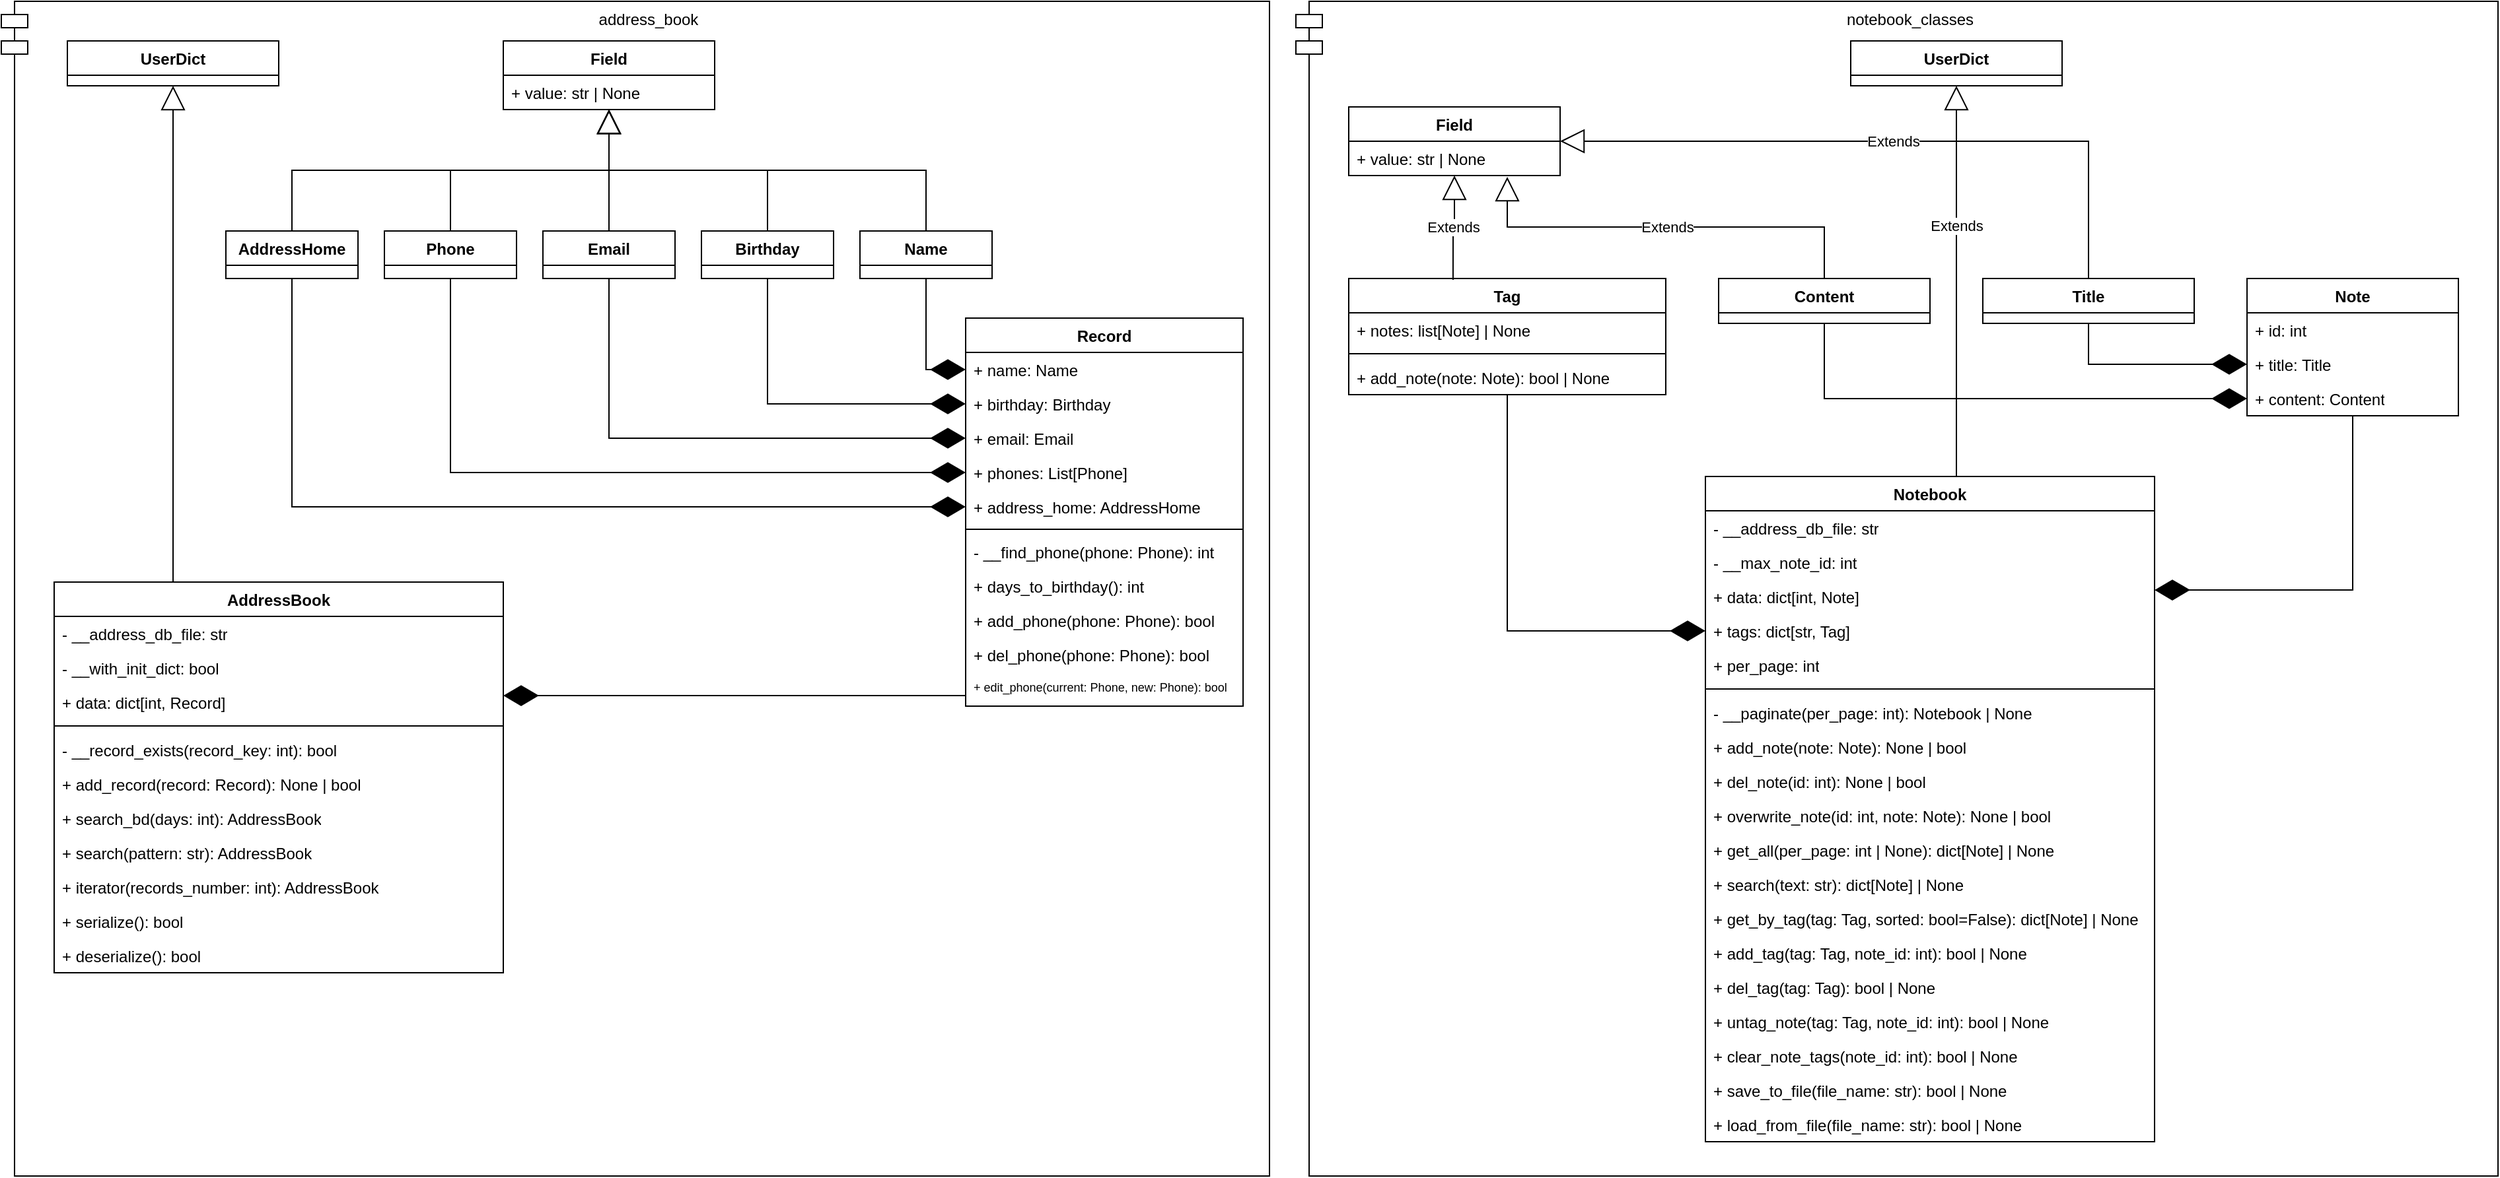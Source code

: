 <mxfile version="21.1.2" type="github">
  <diagram name="Page-1" id="e7e014a7-5840-1c2e-5031-d8a46d1fe8dd">
    <mxGraphModel dx="2101" dy="1390" grid="1" gridSize="10" guides="1" tooltips="1" connect="1" arrows="1" fold="1" page="1" pageScale="1" pageWidth="1169" pageHeight="826" background="none" math="0" shadow="0">
      <root>
        <mxCell id="0" />
        <mxCell id="1" parent="0" />
        <mxCell id="gKWf8svU3lvWC4O9m-Wb-16" value="" style="group" vertex="1" connectable="0" parent="1">
          <mxGeometry x="900" y="-400" width="910" height="890" as="geometry" />
        </mxCell>
        <mxCell id="gKWf8svU3lvWC4O9m-Wb-1" value="&lt;div&gt;notebook_classes&lt;/div&gt;&lt;div&gt;&lt;br&gt;&lt;/div&gt;" style="shape=module;align=left;spacingLeft=20;align=center;verticalAlign=top;whiteSpace=wrap;html=1;" vertex="1" parent="gKWf8svU3lvWC4O9m-Wb-16">
          <mxGeometry width="910" height="890" as="geometry" />
        </mxCell>
        <mxCell id="VGOBlKjqHN4MHqmhBKWz-45" value="Note" style="swimlane;fontStyle=1;align=center;verticalAlign=top;childLayout=stackLayout;horizontal=1;startSize=26;horizontalStack=0;resizeParent=1;resizeParentMax=0;resizeLast=0;collapsible=1;marginBottom=0;whiteSpace=wrap;html=1;" parent="gKWf8svU3lvWC4O9m-Wb-16" vertex="1">
          <mxGeometry x="720" y="210" width="160" height="104" as="geometry">
            <mxRectangle x="810" y="327" width="70" height="30" as="alternateBounds" />
          </mxGeometry>
        </mxCell>
        <mxCell id="VGOBlKjqHN4MHqmhBKWz-78" value="&lt;div&gt;+ id: int&lt;br&gt;&lt;/div&gt;" style="text;strokeColor=none;fillColor=none;align=left;verticalAlign=top;spacingLeft=4;spacingRight=4;overflow=hidden;rotatable=0;points=[[0,0.5],[1,0.5]];portConstraint=eastwest;whiteSpace=wrap;html=1;" parent="VGOBlKjqHN4MHqmhBKWz-45" vertex="1">
          <mxGeometry y="26" width="160" height="26" as="geometry" />
        </mxCell>
        <mxCell id="VGOBlKjqHN4MHqmhBKWz-70" value="&lt;div&gt;+ title: Title&lt;/div&gt;" style="text;strokeColor=none;fillColor=none;align=left;verticalAlign=top;spacingLeft=4;spacingRight=4;overflow=hidden;rotatable=0;points=[[0,0.5],[1,0.5]];portConstraint=eastwest;whiteSpace=wrap;html=1;" parent="VGOBlKjqHN4MHqmhBKWz-45" vertex="1">
          <mxGeometry y="52" width="160" height="26" as="geometry" />
        </mxCell>
        <mxCell id="VGOBlKjqHN4MHqmhBKWz-71" value="&lt;div&gt;+ content: Content&lt;br&gt;&lt;/div&gt;" style="text;strokeColor=none;fillColor=none;align=left;verticalAlign=top;spacingLeft=4;spacingRight=4;overflow=hidden;rotatable=0;points=[[0,0.5],[1,0.5]];portConstraint=eastwest;whiteSpace=wrap;html=1;" parent="VGOBlKjqHN4MHqmhBKWz-45" vertex="1">
          <mxGeometry y="78" width="160" height="26" as="geometry" />
        </mxCell>
        <mxCell id="VGOBlKjqHN4MHqmhBKWz-49" value="&lt;div&gt;Notebook&lt;/div&gt;" style="swimlane;fontStyle=1;align=center;verticalAlign=top;childLayout=stackLayout;horizontal=1;startSize=26;horizontalStack=0;resizeParent=1;resizeParentMax=0;resizeLast=0;collapsible=1;marginBottom=0;whiteSpace=wrap;html=1;" parent="gKWf8svU3lvWC4O9m-Wb-16" vertex="1">
          <mxGeometry x="310" y="360" width="340" height="504" as="geometry" />
        </mxCell>
        <mxCell id="VGOBlKjqHN4MHqmhBKWz-95" value="- __address_db_file: str" style="text;strokeColor=none;fillColor=none;align=left;verticalAlign=top;spacingLeft=4;spacingRight=4;overflow=hidden;rotatable=0;points=[[0,0.5],[1,0.5]];portConstraint=eastwest;whiteSpace=wrap;html=1;" parent="VGOBlKjqHN4MHqmhBKWz-49" vertex="1">
          <mxGeometry y="26" width="340" height="26" as="geometry" />
        </mxCell>
        <mxCell id="gKWf8svU3lvWC4O9m-Wb-11" value="- __max_note_id: int" style="text;strokeColor=none;fillColor=none;align=left;verticalAlign=top;spacingLeft=4;spacingRight=4;overflow=hidden;rotatable=0;points=[[0,0.5],[1,0.5]];portConstraint=eastwest;whiteSpace=wrap;html=1;" vertex="1" parent="VGOBlKjqHN4MHqmhBKWz-49">
          <mxGeometry y="52" width="340" height="26" as="geometry" />
        </mxCell>
        <mxCell id="VGOBlKjqHN4MHqmhBKWz-104" value="+ data: dict[int, Note]" style="text;strokeColor=none;fillColor=none;align=left;verticalAlign=top;spacingLeft=4;spacingRight=4;overflow=hidden;rotatable=0;points=[[0,0.5],[1,0.5]];portConstraint=eastwest;whiteSpace=wrap;html=1;" parent="VGOBlKjqHN4MHqmhBKWz-49" vertex="1">
          <mxGeometry y="78" width="340" height="26" as="geometry" />
        </mxCell>
        <mxCell id="VGOBlKjqHN4MHqmhBKWz-96" value="&lt;div&gt;+ tags: dict[str, Tag]&lt;br&gt;&lt;/div&gt;" style="text;strokeColor=none;fillColor=none;align=left;verticalAlign=top;spacingLeft=4;spacingRight=4;overflow=hidden;rotatable=0;points=[[0,0.5],[1,0.5]];portConstraint=eastwest;whiteSpace=wrap;html=1;" parent="VGOBlKjqHN4MHqmhBKWz-49" vertex="1">
          <mxGeometry y="104" width="340" height="26" as="geometry" />
        </mxCell>
        <mxCell id="VGOBlKjqHN4MHqmhBKWz-108" value="&lt;div&gt;+ per_page: int&lt;br&gt;&lt;/div&gt;" style="text;strokeColor=none;fillColor=none;align=left;verticalAlign=top;spacingLeft=4;spacingRight=4;overflow=hidden;rotatable=0;points=[[0,0.5],[1,0.5]];portConstraint=eastwest;whiteSpace=wrap;html=1;" parent="VGOBlKjqHN4MHqmhBKWz-49" vertex="1">
          <mxGeometry y="130" width="340" height="26" as="geometry" />
        </mxCell>
        <mxCell id="VGOBlKjqHN4MHqmhBKWz-89" value="" style="line;strokeWidth=1;fillColor=none;align=left;verticalAlign=middle;spacingTop=-1;spacingLeft=3;spacingRight=3;rotatable=0;labelPosition=right;points=[];portConstraint=eastwest;strokeColor=inherit;" parent="VGOBlKjqHN4MHqmhBKWz-49" vertex="1">
          <mxGeometry y="156" width="340" height="10" as="geometry" />
        </mxCell>
        <mxCell id="VGOBlKjqHN4MHqmhBKWz-87" value="- __paginate(per_page: int):  Notebook | None" style="text;strokeColor=none;fillColor=none;align=left;verticalAlign=top;spacingLeft=4;spacingRight=4;overflow=hidden;rotatable=0;points=[[0,0.5],[1,0.5]];portConstraint=eastwest;whiteSpace=wrap;html=1;" parent="VGOBlKjqHN4MHqmhBKWz-49" vertex="1">
          <mxGeometry y="166" width="340" height="26" as="geometry" />
        </mxCell>
        <mxCell id="VGOBlKjqHN4MHqmhBKWz-106" value="+ add_note(note: Note): None | bool" style="text;strokeColor=none;fillColor=none;align=left;verticalAlign=top;spacingLeft=4;spacingRight=4;overflow=hidden;rotatable=0;points=[[0,0.5],[1,0.5]];portConstraint=eastwest;whiteSpace=wrap;html=1;" parent="VGOBlKjqHN4MHqmhBKWz-49" vertex="1">
          <mxGeometry y="192" width="340" height="26" as="geometry" />
        </mxCell>
        <mxCell id="VGOBlKjqHN4MHqmhBKWz-88" value="+ del_note(id: int): None | bool" style="text;strokeColor=none;fillColor=none;align=left;verticalAlign=top;spacingLeft=4;spacingRight=4;overflow=hidden;rotatable=0;points=[[0,0.5],[1,0.5]];portConstraint=eastwest;whiteSpace=wrap;html=1;" parent="VGOBlKjqHN4MHqmhBKWz-49" vertex="1">
          <mxGeometry y="218" width="340" height="26" as="geometry" />
        </mxCell>
        <mxCell id="VGOBlKjqHN4MHqmhBKWz-92" value="+ overwrite_note(id: int, note: Note): None | bool" style="text;strokeColor=none;fillColor=none;align=left;verticalAlign=top;spacingLeft=4;spacingRight=4;overflow=hidden;rotatable=0;points=[[0,0.5],[1,0.5]];portConstraint=eastwest;whiteSpace=wrap;html=1;" parent="VGOBlKjqHN4MHqmhBKWz-49" vertex="1">
          <mxGeometry y="244" width="340" height="26" as="geometry" />
        </mxCell>
        <mxCell id="VGOBlKjqHN4MHqmhBKWz-93" value="+ get_all(per_page: int | None): dict[Note] | None" style="text;strokeColor=none;fillColor=none;align=left;verticalAlign=top;spacingLeft=4;spacingRight=4;overflow=hidden;rotatable=0;points=[[0,0.5],[1,0.5]];portConstraint=eastwest;whiteSpace=wrap;html=1;" parent="VGOBlKjqHN4MHqmhBKWz-49" vertex="1">
          <mxGeometry y="270" width="340" height="26" as="geometry" />
        </mxCell>
        <mxCell id="VGOBlKjqHN4MHqmhBKWz-94" value="+ search(text: str): dict[Note] | None" style="text;strokeColor=none;fillColor=none;align=left;verticalAlign=top;spacingLeft=4;spacingRight=4;overflow=hidden;rotatable=0;points=[[0,0.5],[1,0.5]];portConstraint=eastwest;whiteSpace=wrap;html=1;" parent="VGOBlKjqHN4MHqmhBKWz-49" vertex="1">
          <mxGeometry y="296" width="340" height="26" as="geometry" />
        </mxCell>
        <mxCell id="VGOBlKjqHN4MHqmhBKWz-52" value="+ get_by_tag(tag: Tag, sorted: bool=False): dict[Note] | None" style="text;strokeColor=none;fillColor=none;align=left;verticalAlign=top;spacingLeft=4;spacingRight=4;overflow=hidden;rotatable=0;points=[[0,0.5],[1,0.5]];portConstraint=eastwest;whiteSpace=wrap;html=1;" parent="VGOBlKjqHN4MHqmhBKWz-49" vertex="1">
          <mxGeometry y="322" width="340" height="26" as="geometry" />
        </mxCell>
        <mxCell id="VGOBlKjqHN4MHqmhBKWz-109" value="+ add_tag(tag: Tag, note_id: int): bool | None" style="text;strokeColor=none;fillColor=none;align=left;verticalAlign=top;spacingLeft=4;spacingRight=4;overflow=hidden;rotatable=0;points=[[0,0.5],[1,0.5]];portConstraint=eastwest;whiteSpace=wrap;html=1;" parent="VGOBlKjqHN4MHqmhBKWz-49" vertex="1">
          <mxGeometry y="348" width="340" height="26" as="geometry" />
        </mxCell>
        <mxCell id="VGOBlKjqHN4MHqmhBKWz-105" value="+ del_tag(tag: Tag): bool | None" style="text;strokeColor=none;fillColor=none;align=left;verticalAlign=top;spacingLeft=4;spacingRight=4;overflow=hidden;rotatable=0;points=[[0,0.5],[1,0.5]];portConstraint=eastwest;whiteSpace=wrap;html=1;" parent="VGOBlKjqHN4MHqmhBKWz-49" vertex="1">
          <mxGeometry y="374" width="340" height="26" as="geometry" />
        </mxCell>
        <mxCell id="VGOBlKjqHN4MHqmhBKWz-99" value="+ untag_note(tag: Tag, note_id: int): bool | None" style="text;strokeColor=none;fillColor=none;align=left;verticalAlign=top;spacingLeft=4;spacingRight=4;overflow=hidden;rotatable=0;points=[[0,0.5],[1,0.5]];portConstraint=eastwest;whiteSpace=wrap;html=1;" parent="VGOBlKjqHN4MHqmhBKWz-49" vertex="1">
          <mxGeometry y="400" width="340" height="26" as="geometry" />
        </mxCell>
        <mxCell id="VGOBlKjqHN4MHqmhBKWz-110" value="+ clear_note_tags(note_id: int): bool | None" style="text;strokeColor=none;fillColor=none;align=left;verticalAlign=top;spacingLeft=4;spacingRight=4;overflow=hidden;rotatable=0;points=[[0,0.5],[1,0.5]];portConstraint=eastwest;whiteSpace=wrap;html=1;" parent="VGOBlKjqHN4MHqmhBKWz-49" vertex="1">
          <mxGeometry y="426" width="340" height="26" as="geometry" />
        </mxCell>
        <mxCell id="VGOBlKjqHN4MHqmhBKWz-102" value="+ save_to_file(file_name: str): bool | None" style="text;strokeColor=none;fillColor=none;align=left;verticalAlign=top;spacingLeft=4;spacingRight=4;overflow=hidden;rotatable=0;points=[[0,0.5],[1,0.5]];portConstraint=eastwest;whiteSpace=wrap;html=1;" parent="VGOBlKjqHN4MHqmhBKWz-49" vertex="1">
          <mxGeometry y="452" width="340" height="26" as="geometry" />
        </mxCell>
        <mxCell id="VGOBlKjqHN4MHqmhBKWz-103" value="+ load_from_file(file_name: str): bool | None" style="text;strokeColor=none;fillColor=none;align=left;verticalAlign=top;spacingLeft=4;spacingRight=4;overflow=hidden;rotatable=0;points=[[0,0.5],[1,0.5]];portConstraint=eastwest;whiteSpace=wrap;html=1;" parent="VGOBlKjqHN4MHqmhBKWz-49" vertex="1">
          <mxGeometry y="478" width="340" height="26" as="geometry" />
        </mxCell>
        <mxCell id="VGOBlKjqHN4MHqmhBKWz-53" value="Tag" style="swimlane;fontStyle=1;align=center;verticalAlign=top;childLayout=stackLayout;horizontal=1;startSize=26;horizontalStack=0;resizeParent=1;resizeParentMax=0;resizeLast=0;collapsible=1;marginBottom=0;whiteSpace=wrap;html=1;" parent="gKWf8svU3lvWC4O9m-Wb-16" vertex="1">
          <mxGeometry x="40" y="210" width="240" height="88" as="geometry" />
        </mxCell>
        <mxCell id="VGOBlKjqHN4MHqmhBKWz-98" value="&lt;div&gt;+ notes: list[Note] | None&lt;br&gt;&lt;/div&gt;" style="text;strokeColor=none;fillColor=none;align=left;verticalAlign=top;spacingLeft=4;spacingRight=4;overflow=hidden;rotatable=0;points=[[0,0.5],[1,0.5]];portConstraint=eastwest;whiteSpace=wrap;html=1;" parent="VGOBlKjqHN4MHqmhBKWz-53" vertex="1">
          <mxGeometry y="26" width="240" height="26" as="geometry" />
        </mxCell>
        <mxCell id="VGOBlKjqHN4MHqmhBKWz-101" value="" style="line;strokeWidth=1;fillColor=none;align=left;verticalAlign=middle;spacingTop=-1;spacingLeft=3;spacingRight=3;rotatable=0;labelPosition=right;points=[];portConstraint=eastwest;strokeColor=inherit;" parent="VGOBlKjqHN4MHqmhBKWz-53" vertex="1">
          <mxGeometry y="52" width="240" height="10" as="geometry" />
        </mxCell>
        <mxCell id="VGOBlKjqHN4MHqmhBKWz-100" value="+ add_note(note: Note): bool | None" style="text;strokeColor=none;fillColor=none;align=left;verticalAlign=top;spacingLeft=4;spacingRight=4;overflow=hidden;rotatable=0;points=[[0,0.5],[1,0.5]];portConstraint=eastwest;whiteSpace=wrap;html=1;" parent="VGOBlKjqHN4MHqmhBKWz-53" vertex="1">
          <mxGeometry y="62" width="240" height="26" as="geometry" />
        </mxCell>
        <mxCell id="VGOBlKjqHN4MHqmhBKWz-57" value="Field" style="swimlane;fontStyle=1;align=center;verticalAlign=top;childLayout=stackLayout;horizontal=1;startSize=26;horizontalStack=0;resizeParent=1;resizeParentMax=0;resizeLast=0;collapsible=1;marginBottom=0;whiteSpace=wrap;html=1;" parent="gKWf8svU3lvWC4O9m-Wb-16" vertex="1">
          <mxGeometry x="40" y="80" width="160" height="52" as="geometry" />
        </mxCell>
        <mxCell id="VGOBlKjqHN4MHqmhBKWz-58" value="+ value: str | None" style="text;strokeColor=none;fillColor=none;align=left;verticalAlign=top;spacingLeft=4;spacingRight=4;overflow=hidden;rotatable=0;points=[[0,0.5],[1,0.5]];portConstraint=eastwest;whiteSpace=wrap;html=1;" parent="VGOBlKjqHN4MHqmhBKWz-57" vertex="1">
          <mxGeometry y="26" width="160" height="26" as="geometry" />
        </mxCell>
        <mxCell id="VGOBlKjqHN4MHqmhBKWz-61" value="Title" style="swimlane;fontStyle=1;align=center;verticalAlign=top;childLayout=stackLayout;horizontal=1;startSize=26;horizontalStack=0;resizeParent=1;resizeParentMax=0;resizeLast=0;collapsible=1;marginBottom=0;whiteSpace=wrap;html=1;" parent="gKWf8svU3lvWC4O9m-Wb-16" vertex="1">
          <mxGeometry x="520" y="210" width="160" height="34" as="geometry" />
        </mxCell>
        <mxCell id="VGOBlKjqHN4MHqmhBKWz-65" value="Extends" style="endArrow=block;endSize=16;endFill=0;html=1;rounded=0;exitX=0.329;exitY=0.011;exitDx=0;exitDy=0;exitPerimeter=0;edgeStyle=orthogonalEdgeStyle;" parent="gKWf8svU3lvWC4O9m-Wb-16" source="VGOBlKjqHN4MHqmhBKWz-53" target="VGOBlKjqHN4MHqmhBKWz-57" edge="1">
          <mxGeometry width="160" relative="1" as="geometry">
            <mxPoint x="500" y="470" as="sourcePoint" />
            <mxPoint x="660" y="470" as="targetPoint" />
          </mxGeometry>
        </mxCell>
        <mxCell id="VGOBlKjqHN4MHqmhBKWz-66" value="Extends" style="endArrow=block;endSize=16;endFill=0;html=1;rounded=0;orthogonal=0;noJump=0;bendable=1;edgeStyle=orthogonalEdgeStyle;" parent="gKWf8svU3lvWC4O9m-Wb-16" source="VGOBlKjqHN4MHqmhBKWz-61" target="VGOBlKjqHN4MHqmhBKWz-57" edge="1">
          <mxGeometry width="160" relative="1" as="geometry">
            <mxPoint x="370" y="410" as="sourcePoint" />
            <mxPoint x="250" y="290" as="targetPoint" />
            <Array as="points">
              <mxPoint x="600" y="106" />
            </Array>
          </mxGeometry>
        </mxCell>
        <mxCell id="VGOBlKjqHN4MHqmhBKWz-67" value="&lt;div&gt;Content&lt;/div&gt;" style="swimlane;fontStyle=1;align=center;verticalAlign=top;childLayout=stackLayout;horizontal=1;startSize=26;horizontalStack=0;resizeParent=1;resizeParentMax=0;resizeLast=0;collapsible=1;marginBottom=0;whiteSpace=wrap;html=1;" parent="gKWf8svU3lvWC4O9m-Wb-16" vertex="1">
          <mxGeometry x="320" y="210" width="160" height="34" as="geometry" />
        </mxCell>
        <mxCell id="VGOBlKjqHN4MHqmhBKWz-68" value="Extends" style="endArrow=block;endSize=16;endFill=0;html=1;rounded=0;exitX=0.5;exitY=0;exitDx=0;exitDy=0;entryX=0.75;entryY=1.038;entryDx=0;entryDy=0;entryPerimeter=0;edgeStyle=orthogonalEdgeStyle;" parent="gKWf8svU3lvWC4O9m-Wb-16" source="VGOBlKjqHN4MHqmhBKWz-67" target="VGOBlKjqHN4MHqmhBKWz-58" edge="1">
          <mxGeometry width="160" relative="1" as="geometry">
            <mxPoint x="780" y="168" as="sourcePoint" />
            <mxPoint x="200" y="170" as="targetPoint" />
          </mxGeometry>
        </mxCell>
        <mxCell id="gKWf8svU3lvWC4O9m-Wb-6" value="" style="endArrow=diamondThin;endFill=1;endSize=24;html=1;rounded=0;entryX=0;entryY=0.5;entryDx=0;entryDy=0;exitX=0.5;exitY=1;exitDx=0;exitDy=0;edgeStyle=orthogonalEdgeStyle;" edge="1" parent="gKWf8svU3lvWC4O9m-Wb-16" source="VGOBlKjqHN4MHqmhBKWz-61" target="VGOBlKjqHN4MHqmhBKWz-70">
          <mxGeometry width="160" relative="1" as="geometry">
            <mxPoint x="150" y="460" as="sourcePoint" />
            <mxPoint x="310" y="460" as="targetPoint" />
          </mxGeometry>
        </mxCell>
        <mxCell id="gKWf8svU3lvWC4O9m-Wb-7" value="" style="endArrow=diamondThin;endFill=1;endSize=24;html=1;rounded=0;entryX=0;entryY=0.5;entryDx=0;entryDy=0;exitX=0.5;exitY=1;exitDx=0;exitDy=0;edgeStyle=orthogonalEdgeStyle;" edge="1" parent="gKWf8svU3lvWC4O9m-Wb-16" source="VGOBlKjqHN4MHqmhBKWz-67" target="VGOBlKjqHN4MHqmhBKWz-71">
          <mxGeometry width="160" relative="1" as="geometry">
            <mxPoint x="610" y="254" as="sourcePoint" />
            <mxPoint x="730" y="285" as="targetPoint" />
          </mxGeometry>
        </mxCell>
        <mxCell id="gKWf8svU3lvWC4O9m-Wb-10" value="" style="endArrow=diamondThin;endFill=1;endSize=24;html=1;rounded=0;edgeStyle=orthogonalEdgeStyle;entryX=1;entryY=0.308;entryDx=0;entryDy=0;entryPerimeter=0;" edge="1" parent="gKWf8svU3lvWC4O9m-Wb-16" source="VGOBlKjqHN4MHqmhBKWz-45" target="VGOBlKjqHN4MHqmhBKWz-104">
          <mxGeometry width="160" relative="1" as="geometry">
            <mxPoint x="410" y="254" as="sourcePoint" />
            <mxPoint x="730" y="311" as="targetPoint" />
            <Array as="points" />
          </mxGeometry>
        </mxCell>
        <mxCell id="gKWf8svU3lvWC4O9m-Wb-12" value="&lt;div&gt;UserDict&lt;/div&gt;" style="swimlane;fontStyle=1;align=center;verticalAlign=top;childLayout=stackLayout;horizontal=1;startSize=26;horizontalStack=0;resizeParent=1;resizeParentMax=0;resizeLast=0;collapsible=1;marginBottom=0;whiteSpace=wrap;html=1;" vertex="1" parent="gKWf8svU3lvWC4O9m-Wb-16">
          <mxGeometry x="420" y="30" width="160" height="34" as="geometry" />
        </mxCell>
        <mxCell id="gKWf8svU3lvWC4O9m-Wb-14" value="Extends" style="endArrow=block;endSize=16;endFill=0;html=1;rounded=0;orthogonal=0;noJump=0;bendable=1;" edge="1" parent="gKWf8svU3lvWC4O9m-Wb-16" target="gKWf8svU3lvWC4O9m-Wb-12">
          <mxGeometry x="0.284" width="160" relative="1" as="geometry">
            <mxPoint x="500" y="360" as="sourcePoint" />
            <mxPoint x="773" y="64" as="targetPoint" />
            <mxPoint as="offset" />
          </mxGeometry>
        </mxCell>
        <mxCell id="gKWf8svU3lvWC4O9m-Wb-15" value="" style="endArrow=diamondThin;endFill=1;endSize=24;html=1;rounded=0;edgeStyle=orthogonalEdgeStyle;entryX=0;entryY=0.5;entryDx=0;entryDy=0;" edge="1" parent="gKWf8svU3lvWC4O9m-Wb-16" source="VGOBlKjqHN4MHqmhBKWz-53" target="VGOBlKjqHN4MHqmhBKWz-96">
          <mxGeometry width="160" relative="1" as="geometry">
            <mxPoint x="810" y="324" as="sourcePoint" />
            <mxPoint x="660" y="456" as="targetPoint" />
            <Array as="points" />
          </mxGeometry>
        </mxCell>
        <mxCell id="gKWf8svU3lvWC4O9m-Wb-19" value="address_book" style="shape=module;align=left;spacingLeft=20;align=center;verticalAlign=top;whiteSpace=wrap;html=1;fillColor=default;" vertex="1" parent="1">
          <mxGeometry x="-80" y="-400" width="960" height="890" as="geometry" />
        </mxCell>
        <mxCell id="gKWf8svU3lvWC4O9m-Wb-20" value="Record" style="swimlane;fontStyle=1;align=center;verticalAlign=top;childLayout=stackLayout;horizontal=1;startSize=26;horizontalStack=0;resizeParent=1;resizeParentMax=0;resizeLast=0;collapsible=1;marginBottom=0;whiteSpace=wrap;html=1;" vertex="1" parent="1">
          <mxGeometry x="650" y="-160" width="210" height="294" as="geometry">
            <mxRectangle x="810" y="327" width="70" height="30" as="alternateBounds" />
          </mxGeometry>
        </mxCell>
        <mxCell id="gKWf8svU3lvWC4O9m-Wb-22" value="&lt;div&gt;+ name: Name&lt;/div&gt;" style="text;strokeColor=none;fillColor=none;align=left;verticalAlign=top;spacingLeft=4;spacingRight=4;overflow=hidden;rotatable=0;points=[[0,0.5],[1,0.5]];portConstraint=eastwest;whiteSpace=wrap;html=1;" vertex="1" parent="gKWf8svU3lvWC4O9m-Wb-20">
          <mxGeometry y="26" width="210" height="26" as="geometry" />
        </mxCell>
        <mxCell id="gKWf8svU3lvWC4O9m-Wb-21" value="&lt;div&gt;+ birthday: Birthday&lt;br&gt;&lt;/div&gt;" style="text;strokeColor=none;fillColor=none;align=left;verticalAlign=top;spacingLeft=4;spacingRight=4;overflow=hidden;rotatable=0;points=[[0,0.5],[1,0.5]];portConstraint=eastwest;whiteSpace=wrap;html=1;" vertex="1" parent="gKWf8svU3lvWC4O9m-Wb-20">
          <mxGeometry y="52" width="210" height="26" as="geometry" />
        </mxCell>
        <mxCell id="gKWf8svU3lvWC4O9m-Wb-68" value="+ email: Email" style="text;strokeColor=none;fillColor=none;align=left;verticalAlign=top;spacingLeft=4;spacingRight=4;overflow=hidden;rotatable=0;points=[[0,0.5],[1,0.5]];portConstraint=eastwest;whiteSpace=wrap;html=1;" vertex="1" parent="gKWf8svU3lvWC4O9m-Wb-20">
          <mxGeometry y="78" width="210" height="26" as="geometry" />
        </mxCell>
        <mxCell id="gKWf8svU3lvWC4O9m-Wb-23" value="+ phones: List[Phone]" style="text;strokeColor=none;fillColor=none;align=left;verticalAlign=top;spacingLeft=4;spacingRight=4;overflow=hidden;rotatable=0;points=[[0,0.5],[1,0.5]];portConstraint=eastwest;whiteSpace=wrap;html=1;" vertex="1" parent="gKWf8svU3lvWC4O9m-Wb-20">
          <mxGeometry y="104" width="210" height="26" as="geometry" />
        </mxCell>
        <mxCell id="gKWf8svU3lvWC4O9m-Wb-70" value="+ address_home: AddressHome" style="text;strokeColor=none;fillColor=none;align=left;verticalAlign=top;spacingLeft=4;spacingRight=4;overflow=hidden;rotatable=0;points=[[0,0.5],[1,0.5]];portConstraint=eastwest;whiteSpace=wrap;html=1;" vertex="1" parent="gKWf8svU3lvWC4O9m-Wb-20">
          <mxGeometry y="130" width="210" height="26" as="geometry" />
        </mxCell>
        <mxCell id="gKWf8svU3lvWC4O9m-Wb-73" value="" style="line;strokeWidth=1;fillColor=none;align=left;verticalAlign=middle;spacingTop=-1;spacingLeft=3;spacingRight=3;rotatable=0;labelPosition=right;points=[];portConstraint=eastwest;strokeColor=inherit;" vertex="1" parent="gKWf8svU3lvWC4O9m-Wb-20">
          <mxGeometry y="156" width="210" height="8" as="geometry" />
        </mxCell>
        <mxCell id="gKWf8svU3lvWC4O9m-Wb-74" value="- __find_phone(phone: Phone): int" style="text;strokeColor=none;fillColor=none;align=left;verticalAlign=top;spacingLeft=4;spacingRight=4;overflow=hidden;rotatable=0;points=[[0,0.5],[1,0.5]];portConstraint=eastwest;whiteSpace=wrap;html=1;" vertex="1" parent="gKWf8svU3lvWC4O9m-Wb-20">
          <mxGeometry y="164" width="210" height="26" as="geometry" />
        </mxCell>
        <mxCell id="gKWf8svU3lvWC4O9m-Wb-75" value="+ days_to_birthday(): int" style="text;strokeColor=none;fillColor=none;align=left;verticalAlign=top;spacingLeft=4;spacingRight=4;overflow=hidden;rotatable=0;points=[[0,0.5],[1,0.5]];portConstraint=eastwest;whiteSpace=wrap;html=1;" vertex="1" parent="gKWf8svU3lvWC4O9m-Wb-20">
          <mxGeometry y="190" width="210" height="26" as="geometry" />
        </mxCell>
        <mxCell id="gKWf8svU3lvWC4O9m-Wb-76" value="+ add_phone(phone: Phone): bool" style="text;strokeColor=none;fillColor=none;align=left;verticalAlign=top;spacingLeft=4;spacingRight=4;overflow=hidden;rotatable=0;points=[[0,0.5],[1,0.5]];portConstraint=eastwest;whiteSpace=wrap;html=1;" vertex="1" parent="gKWf8svU3lvWC4O9m-Wb-20">
          <mxGeometry y="216" width="210" height="26" as="geometry" />
        </mxCell>
        <mxCell id="gKWf8svU3lvWC4O9m-Wb-77" value="+ del_phone(phone: Phone): bool" style="text;strokeColor=none;fillColor=none;align=left;verticalAlign=top;spacingLeft=4;spacingRight=4;overflow=hidden;rotatable=0;points=[[0,0.5],[1,0.5]];portConstraint=eastwest;whiteSpace=wrap;html=1;" vertex="1" parent="gKWf8svU3lvWC4O9m-Wb-20">
          <mxGeometry y="242" width="210" height="26" as="geometry" />
        </mxCell>
        <mxCell id="gKWf8svU3lvWC4O9m-Wb-78" value="+ edit_phone(current: Phone, new: Phone): bool" style="text;strokeColor=none;fillColor=none;align=left;verticalAlign=top;spacingLeft=4;spacingRight=4;overflow=hidden;rotatable=0;points=[[0,0.5],[1,0.5]];portConstraint=eastwest;whiteSpace=wrap;html=1;fontSize=9;" vertex="1" parent="gKWf8svU3lvWC4O9m-Wb-20">
          <mxGeometry y="268" width="210" height="26" as="geometry" />
        </mxCell>
        <mxCell id="gKWf8svU3lvWC4O9m-Wb-24" value="AddressBook" style="swimlane;fontStyle=1;align=center;verticalAlign=top;childLayout=stackLayout;horizontal=1;startSize=26;horizontalStack=0;resizeParent=1;resizeParentMax=0;resizeLast=0;collapsible=1;marginBottom=0;whiteSpace=wrap;html=1;" vertex="1" parent="1">
          <mxGeometry x="-40" y="40" width="340" height="296" as="geometry" />
        </mxCell>
        <mxCell id="gKWf8svU3lvWC4O9m-Wb-25" value="- __address_db_file: str" style="text;strokeColor=none;fillColor=none;align=left;verticalAlign=top;spacingLeft=4;spacingRight=4;overflow=hidden;rotatable=0;points=[[0,0.5],[1,0.5]];portConstraint=eastwest;whiteSpace=wrap;html=1;" vertex="1" parent="gKWf8svU3lvWC4O9m-Wb-24">
          <mxGeometry y="26" width="340" height="26" as="geometry" />
        </mxCell>
        <mxCell id="gKWf8svU3lvWC4O9m-Wb-26" value="- __with_init_dict: bool" style="text;strokeColor=none;fillColor=none;align=left;verticalAlign=top;spacingLeft=4;spacingRight=4;overflow=hidden;rotatable=0;points=[[0,0.5],[1,0.5]];portConstraint=eastwest;whiteSpace=wrap;html=1;" vertex="1" parent="gKWf8svU3lvWC4O9m-Wb-24">
          <mxGeometry y="52" width="340" height="26" as="geometry" />
        </mxCell>
        <mxCell id="gKWf8svU3lvWC4O9m-Wb-27" value="+ data: dict[int, Record]" style="text;strokeColor=none;fillColor=none;align=left;verticalAlign=top;spacingLeft=4;spacingRight=4;overflow=hidden;rotatable=0;points=[[0,0.5],[1,0.5]];portConstraint=eastwest;whiteSpace=wrap;html=1;" vertex="1" parent="gKWf8svU3lvWC4O9m-Wb-24">
          <mxGeometry y="78" width="340" height="26" as="geometry" />
        </mxCell>
        <mxCell id="gKWf8svU3lvWC4O9m-Wb-30" value="" style="line;strokeWidth=1;fillColor=none;align=left;verticalAlign=middle;spacingTop=-1;spacingLeft=3;spacingRight=3;rotatable=0;labelPosition=right;points=[];portConstraint=eastwest;strokeColor=inherit;" vertex="1" parent="gKWf8svU3lvWC4O9m-Wb-24">
          <mxGeometry y="104" width="340" height="10" as="geometry" />
        </mxCell>
        <mxCell id="gKWf8svU3lvWC4O9m-Wb-31" value="- __record_exists(record_key: int): bool" style="text;strokeColor=none;fillColor=none;align=left;verticalAlign=top;spacingLeft=4;spacingRight=4;overflow=hidden;rotatable=0;points=[[0,0.5],[1,0.5]];portConstraint=eastwest;whiteSpace=wrap;html=1;" vertex="1" parent="gKWf8svU3lvWC4O9m-Wb-24">
          <mxGeometry y="114" width="340" height="26" as="geometry" />
        </mxCell>
        <mxCell id="gKWf8svU3lvWC4O9m-Wb-32" value="+ add_record(record: Record): None | bool" style="text;strokeColor=none;fillColor=none;align=left;verticalAlign=top;spacingLeft=4;spacingRight=4;overflow=hidden;rotatable=0;points=[[0,0.5],[1,0.5]];portConstraint=eastwest;whiteSpace=wrap;html=1;" vertex="1" parent="gKWf8svU3lvWC4O9m-Wb-24">
          <mxGeometry y="140" width="340" height="26" as="geometry" />
        </mxCell>
        <mxCell id="gKWf8svU3lvWC4O9m-Wb-33" value="&lt;div&gt;+ search_bd(days: int): AddressBook&lt;/div&gt;" style="text;strokeColor=none;fillColor=none;align=left;verticalAlign=top;spacingLeft=4;spacingRight=4;overflow=hidden;rotatable=0;points=[[0,0.5],[1,0.5]];portConstraint=eastwest;whiteSpace=wrap;html=1;" vertex="1" parent="gKWf8svU3lvWC4O9m-Wb-24">
          <mxGeometry y="166" width="340" height="26" as="geometry" />
        </mxCell>
        <mxCell id="gKWf8svU3lvWC4O9m-Wb-34" value="+ search(pattern: str): AddressBook" style="text;strokeColor=none;fillColor=none;align=left;verticalAlign=top;spacingLeft=4;spacingRight=4;overflow=hidden;rotatable=0;points=[[0,0.5],[1,0.5]];portConstraint=eastwest;whiteSpace=wrap;html=1;" vertex="1" parent="gKWf8svU3lvWC4O9m-Wb-24">
          <mxGeometry y="192" width="340" height="26" as="geometry" />
        </mxCell>
        <mxCell id="gKWf8svU3lvWC4O9m-Wb-35" value="+ iterator(records_number: int): AddressBook" style="text;strokeColor=none;fillColor=none;align=left;verticalAlign=top;spacingLeft=4;spacingRight=4;overflow=hidden;rotatable=0;points=[[0,0.5],[1,0.5]];portConstraint=eastwest;whiteSpace=wrap;html=1;" vertex="1" parent="gKWf8svU3lvWC4O9m-Wb-24">
          <mxGeometry y="218" width="340" height="26" as="geometry" />
        </mxCell>
        <mxCell id="gKWf8svU3lvWC4O9m-Wb-42" value="+ serialize(): bool" style="text;strokeColor=none;fillColor=none;align=left;verticalAlign=top;spacingLeft=4;spacingRight=4;overflow=hidden;rotatable=0;points=[[0,0.5],[1,0.5]];portConstraint=eastwest;whiteSpace=wrap;html=1;" vertex="1" parent="gKWf8svU3lvWC4O9m-Wb-24">
          <mxGeometry y="244" width="340" height="26" as="geometry" />
        </mxCell>
        <mxCell id="gKWf8svU3lvWC4O9m-Wb-43" value="+ deserialize(): bool" style="text;strokeColor=none;fillColor=none;align=left;verticalAlign=top;spacingLeft=4;spacingRight=4;overflow=hidden;rotatable=0;points=[[0,0.5],[1,0.5]];portConstraint=eastwest;whiteSpace=wrap;html=1;" vertex="1" parent="gKWf8svU3lvWC4O9m-Wb-24">
          <mxGeometry y="270" width="340" height="26" as="geometry" />
        </mxCell>
        <mxCell id="gKWf8svU3lvWC4O9m-Wb-44" value="AddressHome" style="swimlane;fontStyle=1;align=center;verticalAlign=top;childLayout=stackLayout;horizontal=1;startSize=26;horizontalStack=0;resizeParent=1;resizeParentMax=0;resizeLast=0;collapsible=1;marginBottom=0;whiteSpace=wrap;html=1;" vertex="1" parent="1">
          <mxGeometry x="90" y="-226" width="100" height="36" as="geometry" />
        </mxCell>
        <mxCell id="gKWf8svU3lvWC4O9m-Wb-48" value="Field" style="swimlane;fontStyle=1;align=center;verticalAlign=top;childLayout=stackLayout;horizontal=1;startSize=26;horizontalStack=0;resizeParent=1;resizeParentMax=0;resizeLast=0;collapsible=1;marginBottom=0;whiteSpace=wrap;html=1;" vertex="1" parent="1">
          <mxGeometry x="300" y="-370" width="160" height="52" as="geometry" />
        </mxCell>
        <mxCell id="gKWf8svU3lvWC4O9m-Wb-49" value="+ value: str | None" style="text;strokeColor=none;fillColor=none;align=left;verticalAlign=top;spacingLeft=4;spacingRight=4;overflow=hidden;rotatable=0;points=[[0,0.5],[1,0.5]];portConstraint=eastwest;whiteSpace=wrap;html=1;" vertex="1" parent="gKWf8svU3lvWC4O9m-Wb-48">
          <mxGeometry y="26" width="160" height="26" as="geometry" />
        </mxCell>
        <mxCell id="gKWf8svU3lvWC4O9m-Wb-50" value="Name" style="swimlane;fontStyle=1;align=center;verticalAlign=top;childLayout=stackLayout;horizontal=1;startSize=26;horizontalStack=0;resizeParent=1;resizeParentMax=0;resizeLast=0;collapsible=1;marginBottom=0;whiteSpace=wrap;html=1;" vertex="1" parent="1">
          <mxGeometry x="570" y="-226" width="100" height="36" as="geometry" />
        </mxCell>
        <mxCell id="gKWf8svU3lvWC4O9m-Wb-51" value="" style="endArrow=block;endSize=16;endFill=0;html=1;rounded=0;exitX=0.5;exitY=0;exitDx=0;exitDy=0;edgeStyle=orthogonalEdgeStyle;" edge="1" parent="1" source="gKWf8svU3lvWC4O9m-Wb-44" target="gKWf8svU3lvWC4O9m-Wb-48">
          <mxGeometry width="160" relative="1" as="geometry">
            <mxPoint x="420" y="70" as="sourcePoint" />
            <mxPoint x="580" y="70" as="targetPoint" />
          </mxGeometry>
        </mxCell>
        <mxCell id="gKWf8svU3lvWC4O9m-Wb-52" value="" style="endArrow=block;endSize=16;endFill=0;html=1;rounded=0;orthogonal=0;noJump=0;bendable=1;edgeStyle=orthogonalEdgeStyle;" edge="1" parent="1" source="gKWf8svU3lvWC4O9m-Wb-50" target="gKWf8svU3lvWC4O9m-Wb-48">
          <mxGeometry width="160" relative="1" as="geometry">
            <mxPoint x="290" y="10" as="sourcePoint" />
            <mxPoint x="170" y="-110" as="targetPoint" />
            <Array as="points">
              <mxPoint x="620" y="-272" />
              <mxPoint x="380" y="-272" />
            </Array>
          </mxGeometry>
        </mxCell>
        <mxCell id="gKWf8svU3lvWC4O9m-Wb-53" value="Phone" style="swimlane;fontStyle=1;align=center;verticalAlign=top;childLayout=stackLayout;horizontal=1;startSize=26;horizontalStack=0;resizeParent=1;resizeParentMax=0;resizeLast=0;collapsible=1;marginBottom=0;whiteSpace=wrap;html=1;" vertex="1" parent="1">
          <mxGeometry x="210" y="-226" width="100" height="36" as="geometry" />
        </mxCell>
        <mxCell id="gKWf8svU3lvWC4O9m-Wb-54" value="" style="endArrow=block;endSize=16;endFill=0;html=1;rounded=0;exitX=0.5;exitY=0;exitDx=0;exitDy=0;edgeStyle=orthogonalEdgeStyle;" edge="1" parent="1" source="gKWf8svU3lvWC4O9m-Wb-53" target="gKWf8svU3lvWC4O9m-Wb-48">
          <mxGeometry width="160" relative="1" as="geometry">
            <mxPoint x="700" y="-232" as="sourcePoint" />
            <mxPoint x="120" y="-230" as="targetPoint" />
          </mxGeometry>
        </mxCell>
        <mxCell id="gKWf8svU3lvWC4O9m-Wb-55" value="" style="endArrow=diamondThin;endFill=1;endSize=24;html=1;rounded=0;entryX=0;entryY=0.5;entryDx=0;entryDy=0;exitX=0.5;exitY=1;exitDx=0;exitDy=0;edgeStyle=orthogonalEdgeStyle;" edge="1" parent="1" source="gKWf8svU3lvWC4O9m-Wb-50" target="gKWf8svU3lvWC4O9m-Wb-22">
          <mxGeometry width="160" relative="1" as="geometry">
            <mxPoint x="70" y="60" as="sourcePoint" />
            <mxPoint x="230" y="60" as="targetPoint" />
          </mxGeometry>
        </mxCell>
        <mxCell id="gKWf8svU3lvWC4O9m-Wb-56" value="" style="endArrow=diamondThin;endFill=1;endSize=24;html=1;rounded=0;entryX=0;entryY=0.5;entryDx=0;entryDy=0;exitX=0.5;exitY=1;exitDx=0;exitDy=0;edgeStyle=orthogonalEdgeStyle;" edge="1" parent="1" source="gKWf8svU3lvWC4O9m-Wb-53" target="gKWf8svU3lvWC4O9m-Wb-23">
          <mxGeometry width="160" relative="1" as="geometry">
            <mxPoint x="530" y="-146" as="sourcePoint" />
            <mxPoint x="650" y="-115" as="targetPoint" />
          </mxGeometry>
        </mxCell>
        <mxCell id="gKWf8svU3lvWC4O9m-Wb-57" value="" style="endArrow=diamondThin;endFill=1;endSize=24;html=1;rounded=0;edgeStyle=orthogonalEdgeStyle;entryX=1;entryY=0.308;entryDx=0;entryDy=0;entryPerimeter=0;" edge="1" parent="1" source="gKWf8svU3lvWC4O9m-Wb-20" target="gKWf8svU3lvWC4O9m-Wb-27">
          <mxGeometry width="160" relative="1" as="geometry">
            <mxPoint x="330" y="-116" as="sourcePoint" />
            <mxPoint x="650" y="-59" as="targetPoint" />
            <Array as="points">
              <mxPoint x="560" y="126" />
              <mxPoint x="560" y="126" />
            </Array>
          </mxGeometry>
        </mxCell>
        <mxCell id="gKWf8svU3lvWC4O9m-Wb-58" value="&lt;div&gt;UserDict&lt;/div&gt;" style="swimlane;fontStyle=1;align=center;verticalAlign=top;childLayout=stackLayout;horizontal=1;startSize=26;horizontalStack=0;resizeParent=1;resizeParentMax=0;resizeLast=0;collapsible=1;marginBottom=0;whiteSpace=wrap;html=1;" vertex="1" parent="1">
          <mxGeometry x="-30" y="-370" width="160" height="34" as="geometry" />
        </mxCell>
        <mxCell id="gKWf8svU3lvWC4O9m-Wb-59" value="" style="endArrow=block;endSize=16;endFill=0;html=1;rounded=0;orthogonal=0;noJump=0;bendable=1;" edge="1" parent="1" target="gKWf8svU3lvWC4O9m-Wb-58">
          <mxGeometry x="0.277" width="160" relative="1" as="geometry">
            <mxPoint x="50" y="40" as="sourcePoint" />
            <mxPoint x="693" y="-306" as="targetPoint" />
            <mxPoint as="offset" />
          </mxGeometry>
        </mxCell>
        <mxCell id="gKWf8svU3lvWC4O9m-Wb-61" value="Birthday" style="swimlane;fontStyle=1;align=center;verticalAlign=top;childLayout=stackLayout;horizontal=1;startSize=26;horizontalStack=0;resizeParent=1;resizeParentMax=0;resizeLast=0;collapsible=1;marginBottom=0;whiteSpace=wrap;html=1;" vertex="1" parent="1">
          <mxGeometry x="450" y="-226" width="100" height="36" as="geometry" />
        </mxCell>
        <mxCell id="gKWf8svU3lvWC4O9m-Wb-62" value="" style="endArrow=block;endSize=16;endFill=0;rounded=0;exitX=0.5;exitY=0;exitDx=0;exitDy=0;edgeStyle=orthogonalEdgeStyle;html=1;" edge="1" parent="1" source="gKWf8svU3lvWC4O9m-Wb-61" target="gKWf8svU3lvWC4O9m-Wb-48">
          <mxGeometry width="160" relative="1" as="geometry">
            <mxPoint x="710" y="-222" as="sourcePoint" />
            <mxPoint x="90" y="-257" as="targetPoint" />
          </mxGeometry>
        </mxCell>
        <mxCell id="gKWf8svU3lvWC4O9m-Wb-63" value="" style="endArrow=diamondThin;endFill=1;endSize=24;html=1;rounded=0;exitX=0.5;exitY=1;exitDx=0;exitDy=0;edgeStyle=orthogonalEdgeStyle;" edge="1" parent="1" source="gKWf8svU3lvWC4O9m-Wb-61" target="gKWf8svU3lvWC4O9m-Wb-21">
          <mxGeometry width="160" relative="1" as="geometry">
            <mxPoint x="540" y="-136" as="sourcePoint" />
            <mxPoint x="650" y="-89" as="targetPoint" />
          </mxGeometry>
        </mxCell>
        <mxCell id="gKWf8svU3lvWC4O9m-Wb-64" value="Email" style="swimlane;fontStyle=1;align=center;verticalAlign=top;childLayout=stackLayout;horizontal=1;startSize=26;horizontalStack=0;resizeParent=1;resizeParentMax=0;resizeLast=0;collapsible=1;marginBottom=0;whiteSpace=wrap;html=1;" vertex="1" parent="1">
          <mxGeometry x="330" y="-226" width="100" height="36" as="geometry" />
        </mxCell>
        <mxCell id="gKWf8svU3lvWC4O9m-Wb-65" value="" style="endArrow=block;endSize=16;endFill=0;html=1;rounded=0;exitX=0.5;exitY=0;exitDx=0;exitDy=0;edgeStyle=orthogonalEdgeStyle;" edge="1" parent="1" source="gKWf8svU3lvWC4O9m-Wb-64" target="gKWf8svU3lvWC4O9m-Wb-48">
          <mxGeometry width="160" relative="1" as="geometry">
            <mxPoint x="710" y="-222" as="sourcePoint" />
            <mxPoint x="430" y="-307" as="targetPoint" />
          </mxGeometry>
        </mxCell>
        <mxCell id="gKWf8svU3lvWC4O9m-Wb-66" value="" style="endArrow=diamondThin;endFill=1;endSize=24;html=1;rounded=0;exitX=0.5;exitY=1;exitDx=0;exitDy=0;edgeStyle=orthogonalEdgeStyle;" edge="1" parent="1" source="gKWf8svU3lvWC4O9m-Wb-64" target="gKWf8svU3lvWC4O9m-Wb-68">
          <mxGeometry width="160" relative="1" as="geometry">
            <mxPoint x="540" y="-136" as="sourcePoint" />
            <mxPoint x="620" y="-89" as="targetPoint" />
          </mxGeometry>
        </mxCell>
        <mxCell id="gKWf8svU3lvWC4O9m-Wb-71" value="" style="endArrow=diamondThin;endFill=1;endSize=24;html=1;rounded=0;edgeStyle=orthogonalEdgeStyle;" edge="1" parent="1" source="gKWf8svU3lvWC4O9m-Wb-44" target="gKWf8svU3lvWC4O9m-Wb-70">
          <mxGeometry width="160" relative="1" as="geometry">
            <mxPoint x="390" y="-182" as="sourcePoint" />
            <mxPoint x="680" y="-33" as="targetPoint" />
          </mxGeometry>
        </mxCell>
      </root>
    </mxGraphModel>
  </diagram>
</mxfile>
